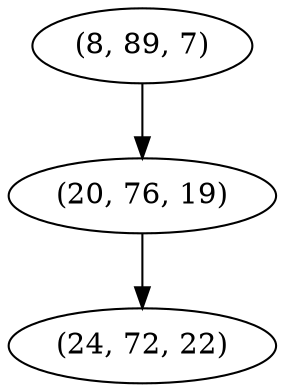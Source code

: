 digraph tree {
    "(8, 89, 7)";
    "(20, 76, 19)";
    "(24, 72, 22)";
    "(8, 89, 7)" -> "(20, 76, 19)";
    "(20, 76, 19)" -> "(24, 72, 22)";
}
